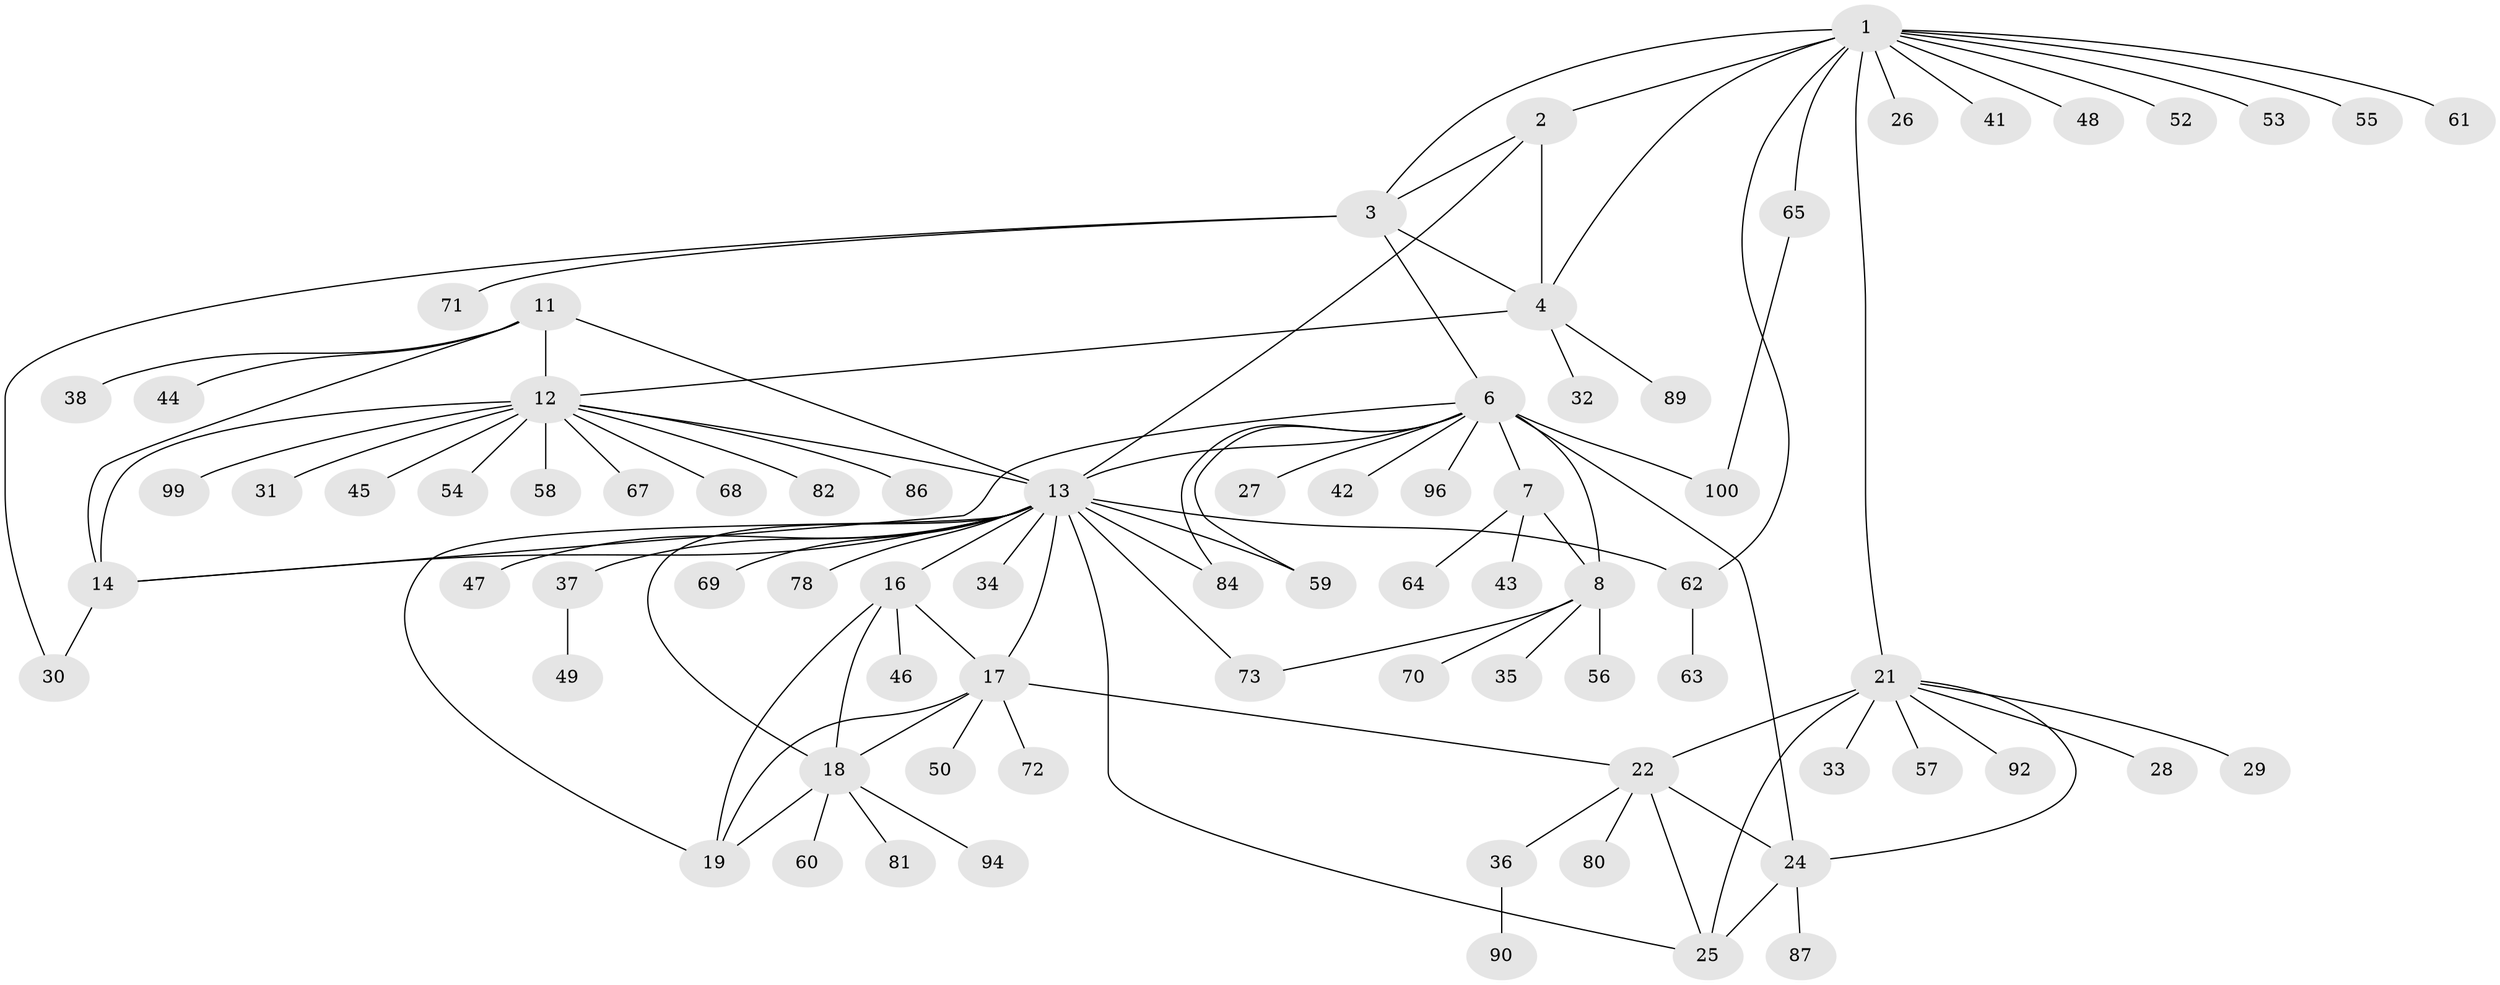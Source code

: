 // Generated by graph-tools (version 1.1) at 2025/52/02/27/25 19:52:17]
// undirected, 77 vertices, 104 edges
graph export_dot {
graph [start="1"]
  node [color=gray90,style=filled];
  1 [super="+98"];
  2;
  3 [super="+88"];
  4 [super="+5"];
  6 [super="+10"];
  7 [super="+95"];
  8 [super="+9"];
  11 [super="+51"];
  12 [super="+15"];
  13 [super="+20"];
  14 [super="+76"];
  16;
  17 [super="+39"];
  18 [super="+93"];
  19;
  21 [super="+23"];
  22 [super="+79"];
  24 [super="+77"];
  25;
  26;
  27;
  28;
  29;
  30;
  31;
  32;
  33 [super="+85"];
  34;
  35;
  36;
  37;
  38 [super="+40"];
  41;
  42;
  43 [super="+66"];
  44;
  45;
  46 [super="+97"];
  47;
  48;
  49;
  50 [super="+83"];
  52;
  53;
  54;
  55;
  56;
  57;
  58;
  59 [super="+75"];
  60;
  61;
  62 [super="+74"];
  63;
  64;
  65;
  67;
  68;
  69 [super="+91"];
  70;
  71;
  72;
  73;
  78;
  80;
  81;
  82;
  84;
  86;
  87;
  89;
  90;
  92;
  94;
  96;
  99;
  100;
  1 -- 2;
  1 -- 3;
  1 -- 4 [weight=2];
  1 -- 26;
  1 -- 41;
  1 -- 48;
  1 -- 52;
  1 -- 53;
  1 -- 55;
  1 -- 61;
  1 -- 62;
  1 -- 65;
  1 -- 21;
  2 -- 3;
  2 -- 4 [weight=2];
  2 -- 13;
  3 -- 4 [weight=2];
  3 -- 6;
  3 -- 30;
  3 -- 71;
  4 -- 32;
  4 -- 89;
  4 -- 12;
  6 -- 7 [weight=2];
  6 -- 8 [weight=4];
  6 -- 14;
  6 -- 24;
  6 -- 27;
  6 -- 42;
  6 -- 84;
  6 -- 96;
  6 -- 100;
  6 -- 59;
  6 -- 13;
  7 -- 8 [weight=2];
  7 -- 43;
  7 -- 64;
  8 -- 35;
  8 -- 73;
  8 -- 70;
  8 -- 56;
  11 -- 12 [weight=2];
  11 -- 13;
  11 -- 14;
  11 -- 38;
  11 -- 44;
  12 -- 13 [weight=2];
  12 -- 14 [weight=2];
  12 -- 31;
  12 -- 45;
  12 -- 54;
  12 -- 58;
  12 -- 67;
  12 -- 68;
  12 -- 82;
  12 -- 86;
  12 -- 99;
  13 -- 14 [weight=2];
  13 -- 25;
  13 -- 34;
  13 -- 37;
  13 -- 69;
  13 -- 78;
  13 -- 84;
  13 -- 73;
  13 -- 47;
  13 -- 16;
  13 -- 17;
  13 -- 18;
  13 -- 19;
  13 -- 59;
  13 -- 62;
  14 -- 30;
  16 -- 17;
  16 -- 18;
  16 -- 19;
  16 -- 46;
  17 -- 18;
  17 -- 19;
  17 -- 22;
  17 -- 50;
  17 -- 72;
  18 -- 19;
  18 -- 60;
  18 -- 81;
  18 -- 94;
  21 -- 22 [weight=2];
  21 -- 24 [weight=2];
  21 -- 25 [weight=2];
  21 -- 28;
  21 -- 33;
  21 -- 92;
  21 -- 29;
  21 -- 57;
  22 -- 24;
  22 -- 25;
  22 -- 36;
  22 -- 80;
  24 -- 25;
  24 -- 87;
  36 -- 90;
  37 -- 49;
  62 -- 63;
  65 -- 100;
}
